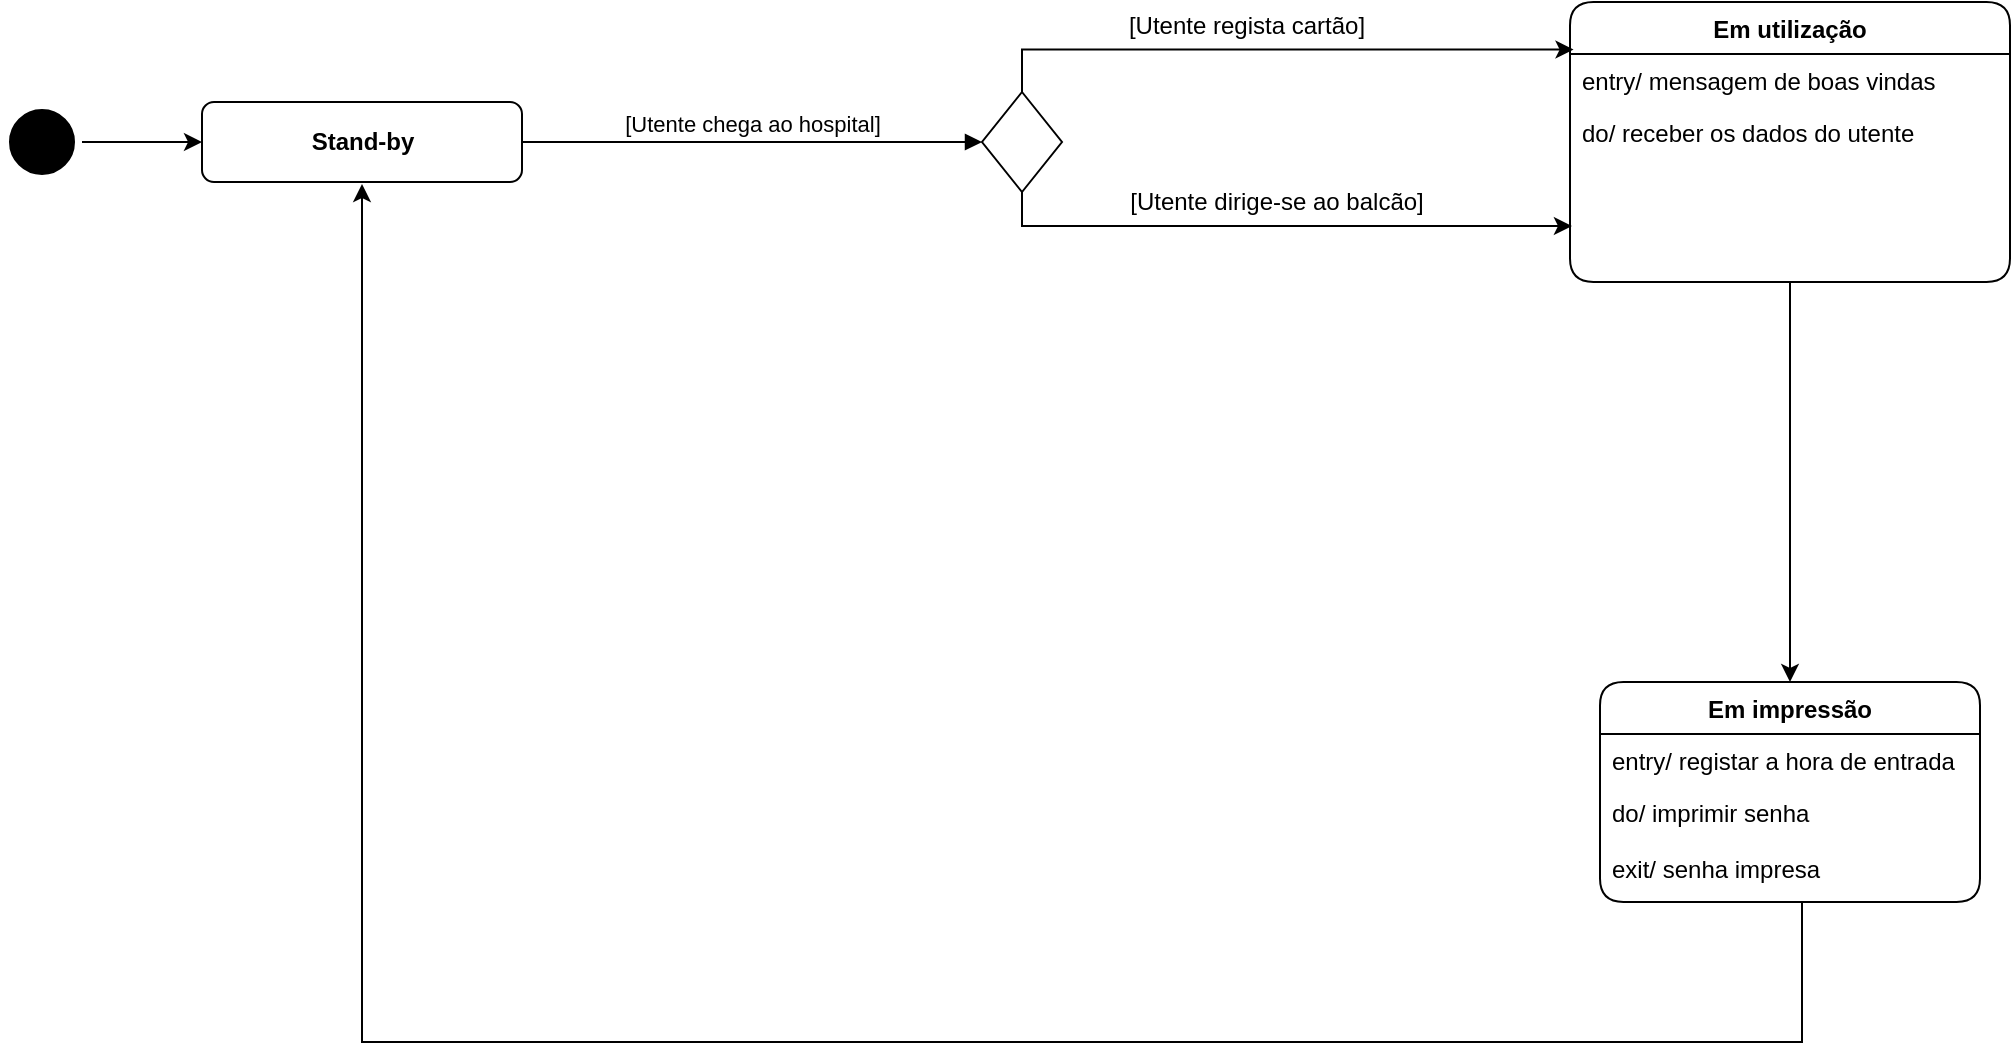 <mxfile version="14.1.8" type="device"><diagram id="ChCOLn5i0ryotkekIU-R" name="Página-1"><mxGraphModel dx="528" dy="331" grid="1" gridSize="10" guides="1" tooltips="1" connect="1" arrows="1" fold="1" page="1" pageScale="1" pageWidth="827" pageHeight="1169" math="0" shadow="0"><root><mxCell id="0"/><mxCell id="1" parent="0"/><mxCell id="0axZK0QyTiFKp2ueiWAD-2" value="" style="edgeStyle=orthogonalEdgeStyle;rounded=0;orthogonalLoop=1;jettySize=auto;html=1;" edge="1" parent="1" source="nrZ0N3Hqstz5PVEeSKxW-1" target="nrZ0N3Hqstz5PVEeSKxW-3"><mxGeometry relative="1" as="geometry"/></mxCell><mxCell id="nrZ0N3Hqstz5PVEeSKxW-1" value="" style="ellipse;html=1;shape=startState;fillColor=#000000;" parent="1" vertex="1"><mxGeometry x="40" y="80" width="40" height="40" as="geometry"/></mxCell><mxCell id="nrZ0N3Hqstz5PVEeSKxW-3" value="&lt;b&gt;Stand-by&lt;/b&gt;" style="html=1;rounded=1;" parent="1" vertex="1"><mxGeometry x="140" y="80" width="160" height="40" as="geometry"/></mxCell><mxCell id="nrZ0N3Hqstz5PVEeSKxW-4" value="[Utente chega ao hospital]" style="html=1;verticalAlign=bottom;endArrow=block;exitX=1;exitY=0.5;exitDx=0;exitDy=0;entryX=0;entryY=0.5;entryDx=0;entryDy=0;" parent="1" source="nrZ0N3Hqstz5PVEeSKxW-3" target="nrZ0N3Hqstz5PVEeSKxW-5" edge="1"><mxGeometry width="80" relative="1" as="geometry"><mxPoint x="470" y="180" as="sourcePoint"/><mxPoint x="500" y="100" as="targetPoint"/></mxGeometry></mxCell><mxCell id="0axZK0QyTiFKp2ueiWAD-7" style="edgeStyle=orthogonalEdgeStyle;rounded=0;orthogonalLoop=1;jettySize=auto;html=1;exitX=0.5;exitY=1;exitDx=0;exitDy=0;entryX=-0.032;entryY=0.682;entryDx=0;entryDy=0;entryPerimeter=0;" edge="1" parent="1" source="nrZ0N3Hqstz5PVEeSKxW-5"><mxGeometry relative="1" as="geometry"><mxPoint x="824.96" y="142.016" as="targetPoint"/><mxPoint x="555" y="125.0" as="sourcePoint"/><Array as="points"><mxPoint x="550" y="142"/></Array></mxGeometry></mxCell><mxCell id="0axZK0QyTiFKp2ueiWAD-9" style="edgeStyle=orthogonalEdgeStyle;rounded=0;orthogonalLoop=1;jettySize=auto;html=1;exitX=0.5;exitY=0;exitDx=0;exitDy=0;entryX=0.008;entryY=0.17;entryDx=0;entryDy=0;entryPerimeter=0;" edge="1" parent="1" source="nrZ0N3Hqstz5PVEeSKxW-5" target="0axZK0QyTiFKp2ueiWAD-3"><mxGeometry relative="1" as="geometry"><mxPoint x="820" y="55" as="targetPoint"/></mxGeometry></mxCell><mxCell id="nrZ0N3Hqstz5PVEeSKxW-5" value="" style="rhombus;whiteSpace=wrap;html=1;" parent="1" vertex="1"><mxGeometry x="530" y="75" width="40" height="50" as="geometry"/></mxCell><mxCell id="nrZ0N3Hqstz5PVEeSKxW-23" value="Em impressão" style="swimlane;fontStyle=1;childLayout=stackLayout;horizontal=1;startSize=26;fillColor=none;horizontalStack=0;resizeParent=1;resizeParentMax=0;resizeLast=0;collapsible=1;marginBottom=0;rounded=1;" parent="1" vertex="1"><mxGeometry x="839" y="370" width="190" height="110" as="geometry"/></mxCell><mxCell id="nrZ0N3Hqstz5PVEeSKxW-24" value="entry/ registar a hora de entrada" style="text;strokeColor=none;fillColor=none;align=left;verticalAlign=top;spacingLeft=4;spacingRight=4;overflow=hidden;rotatable=0;points=[[0,0.5],[1,0.5]];portConstraint=eastwest;" parent="nrZ0N3Hqstz5PVEeSKxW-23" vertex="1"><mxGeometry y="26" width="190" height="26" as="geometry"/></mxCell><mxCell id="nrZ0N3Hqstz5PVEeSKxW-25" value="do/ imprimir senha&#10;&#10;exit/ senha impresa" style="text;strokeColor=none;fillColor=none;align=left;verticalAlign=top;spacingLeft=4;spacingRight=4;overflow=hidden;rotatable=0;points=[[0,0.5],[1,0.5]];portConstraint=eastwest;" parent="nrZ0N3Hqstz5PVEeSKxW-23" vertex="1"><mxGeometry y="52" width="190" height="58" as="geometry"/></mxCell><mxCell id="nrZ0N3Hqstz5PVEeSKxW-26" value="" style="edgeStyle=orthogonalEdgeStyle;rounded=0;orthogonalLoop=1;jettySize=auto;html=1;exitX=0.495;exitY=0.983;exitDx=0;exitDy=0;exitPerimeter=0;entryX=0.5;entryY=1;entryDx=0;entryDy=0;" parent="1" edge="1"><mxGeometry x="0.235" y="-16" relative="1" as="geometry"><mxPoint x="220" y="121" as="targetPoint"/><mxPoint x="864.05" y="480.014" as="sourcePoint"/><mxPoint y="1" as="offset"/><Array as="points"><mxPoint x="940" y="480"/><mxPoint x="940" y="550"/><mxPoint x="220" y="550"/></Array></mxGeometry></mxCell><mxCell id="0axZK0QyTiFKp2ueiWAD-13" style="edgeStyle=orthogonalEdgeStyle;rounded=0;orthogonalLoop=1;jettySize=auto;html=1;entryX=0.5;entryY=0;entryDx=0;entryDy=0;" edge="1" parent="1" source="0axZK0QyTiFKp2ueiWAD-3" target="nrZ0N3Hqstz5PVEeSKxW-23"><mxGeometry relative="1" as="geometry"/></mxCell><mxCell id="0axZK0QyTiFKp2ueiWAD-3" value="Em utilização" style="swimlane;fontStyle=1;childLayout=stackLayout;horizontal=1;startSize=26;fillColor=none;horizontalStack=0;resizeParent=1;resizeParentMax=0;resizeLast=0;collapsible=1;marginBottom=0;rounded=1;" vertex="1" parent="1"><mxGeometry x="824" y="30" width="220" height="140" as="geometry"/></mxCell><mxCell id="0axZK0QyTiFKp2ueiWAD-4" value="entry/ mensagem de boas vindas " style="text;strokeColor=none;fillColor=none;align=left;verticalAlign=top;spacingLeft=4;spacingRight=4;overflow=hidden;rotatable=0;points=[[0,0.5],[1,0.5]];portConstraint=eastwest;" vertex="1" parent="0axZK0QyTiFKp2ueiWAD-3"><mxGeometry y="26" width="220" height="26" as="geometry"/></mxCell><mxCell id="0axZK0QyTiFKp2ueiWAD-5" value="do/ receber os dados do utente&#10;&#10;&#10;&#10;&#10;&#10;&#10;" style="text;strokeColor=none;fillColor=none;align=left;verticalAlign=top;spacingLeft=4;spacingRight=4;overflow=hidden;rotatable=0;points=[[0,0.5],[1,0.5]];portConstraint=eastwest;" vertex="1" parent="0axZK0QyTiFKp2ueiWAD-3"><mxGeometry y="52" width="220" height="88" as="geometry"/></mxCell><mxCell id="0axZK0QyTiFKp2ueiWAD-10" value="[Utente regista cartão]" style="text;html=1;align=center;verticalAlign=middle;resizable=0;points=[];autosize=1;" vertex="1" parent="1"><mxGeometry x="597" y="32" width="130" height="20" as="geometry"/></mxCell><mxCell id="0axZK0QyTiFKp2ueiWAD-11" value="[Utente dirige-se ao balcão]" style="text;html=1;align=center;verticalAlign=middle;resizable=0;points=[];autosize=1;" vertex="1" parent="1"><mxGeometry x="597" y="120" width="160" height="20" as="geometry"/></mxCell></root></mxGraphModel></diagram></mxfile>